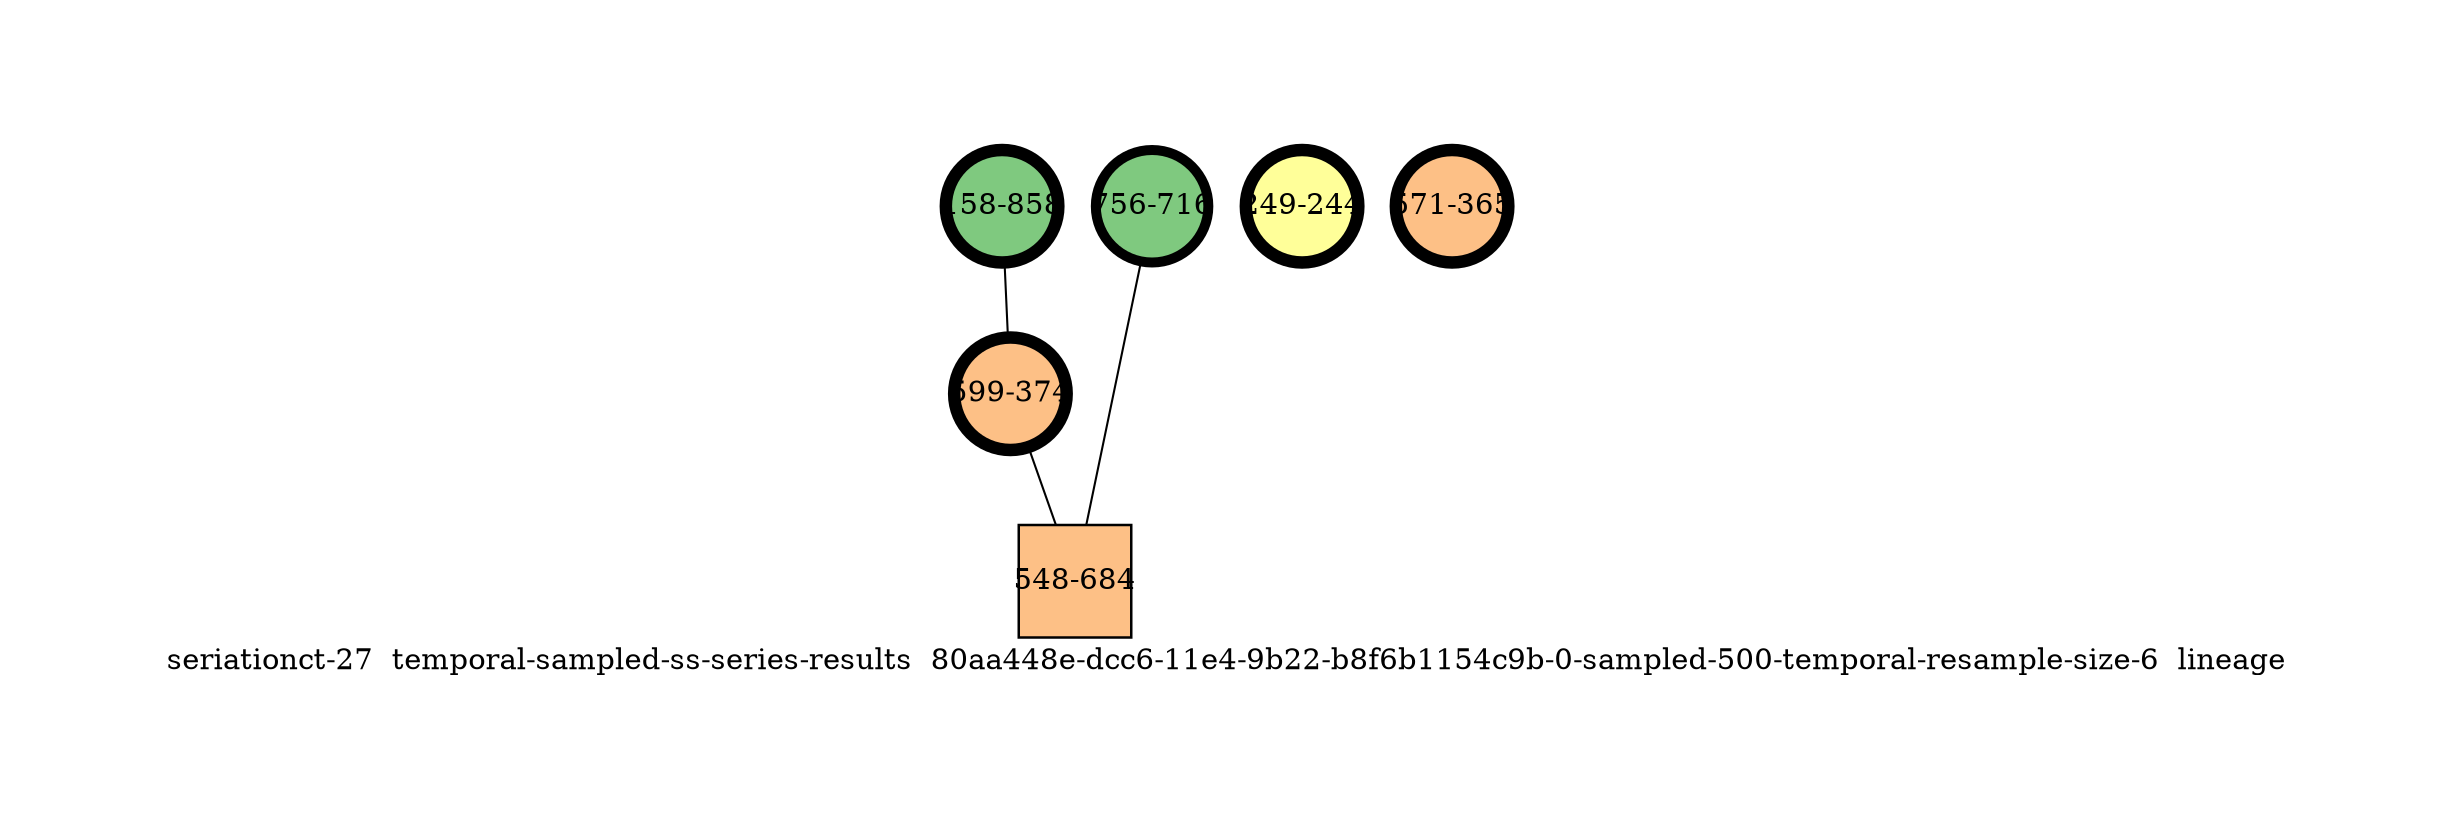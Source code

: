 strict graph "seriationct-27  temporal-sampled-ss-series-results  80aa448e-dcc6-11e4-9b22-b8f6b1154c9b-0-sampled-500-temporal-resample-size-6  lineage" {
labelloc=b;
ratio=auto;
pad="1.0";
label="seriationct-27  temporal-sampled-ss-series-results  80aa448e-dcc6-11e4-9b22-b8f6b1154c9b-0-sampled-500-temporal-resample-size-6  lineage";
node [width="0.75", style=filled, fixedsize=true, height="0.75", shape=circle, label=""];
0 [xCoordinate="858.0", appears_in_slice=5, yCoordinate="158.0", colorscheme=accent5, lineage_id=0, short_label="158-858", label="158-858", shape=circle, cluster_id=0, fillcolor=1, size="500.0", id=0, penwidth="6.0"];
1 [xCoordinate="716.0", appears_in_slice=4, yCoordinate="756.0", colorscheme=accent5, lineage_id=0, short_label="756-716", label="756-716", shape=circle, cluster_id=0, fillcolor=1, size="500.0", id=1, penwidth="4.8"];
2 [xCoordinate="374.0", appears_in_slice=5, yCoordinate="599.0", colorscheme=accent5, lineage_id=0, short_label="599-374", label="599-374", shape=circle, cluster_id=2, fillcolor=3, size="500.0", id=2, penwidth="6.0"];
3 [xCoordinate="244.0", appears_in_slice=5, yCoordinate="249.0", colorscheme=accent5, lineage_id=0, short_label="249-244", label="249-244", shape=circle, cluster_id=3, fillcolor=4, size="500.0", id=3, penwidth="6.0"];
4 [xCoordinate="684.0", appears_in_slice=1, yCoordinate="548.0", colorscheme=accent5, lineage_id=1, short_label="548-684", label="548-684", shape=square, cluster_id=2, fillcolor=3, size="500.0", id=4, penwidth="1.2"];
5 [xCoordinate="365.0", appears_in_slice=5, yCoordinate="571.0", colorscheme=accent5, lineage_id=0, short_label="571-365", label="571-365", shape=circle, cluster_id=2, fillcolor=3, size="500.0", id=5, penwidth="6.0"];
0 -- 2  [inverseweight="1.37611088386", weight="0.726685626664"];
1 -- 4  [inverseweight="1.34761588546", weight="0.742051211171"];
2 -- 4  [inverseweight="1.38192219765", weight="0.723629739577"];
}
